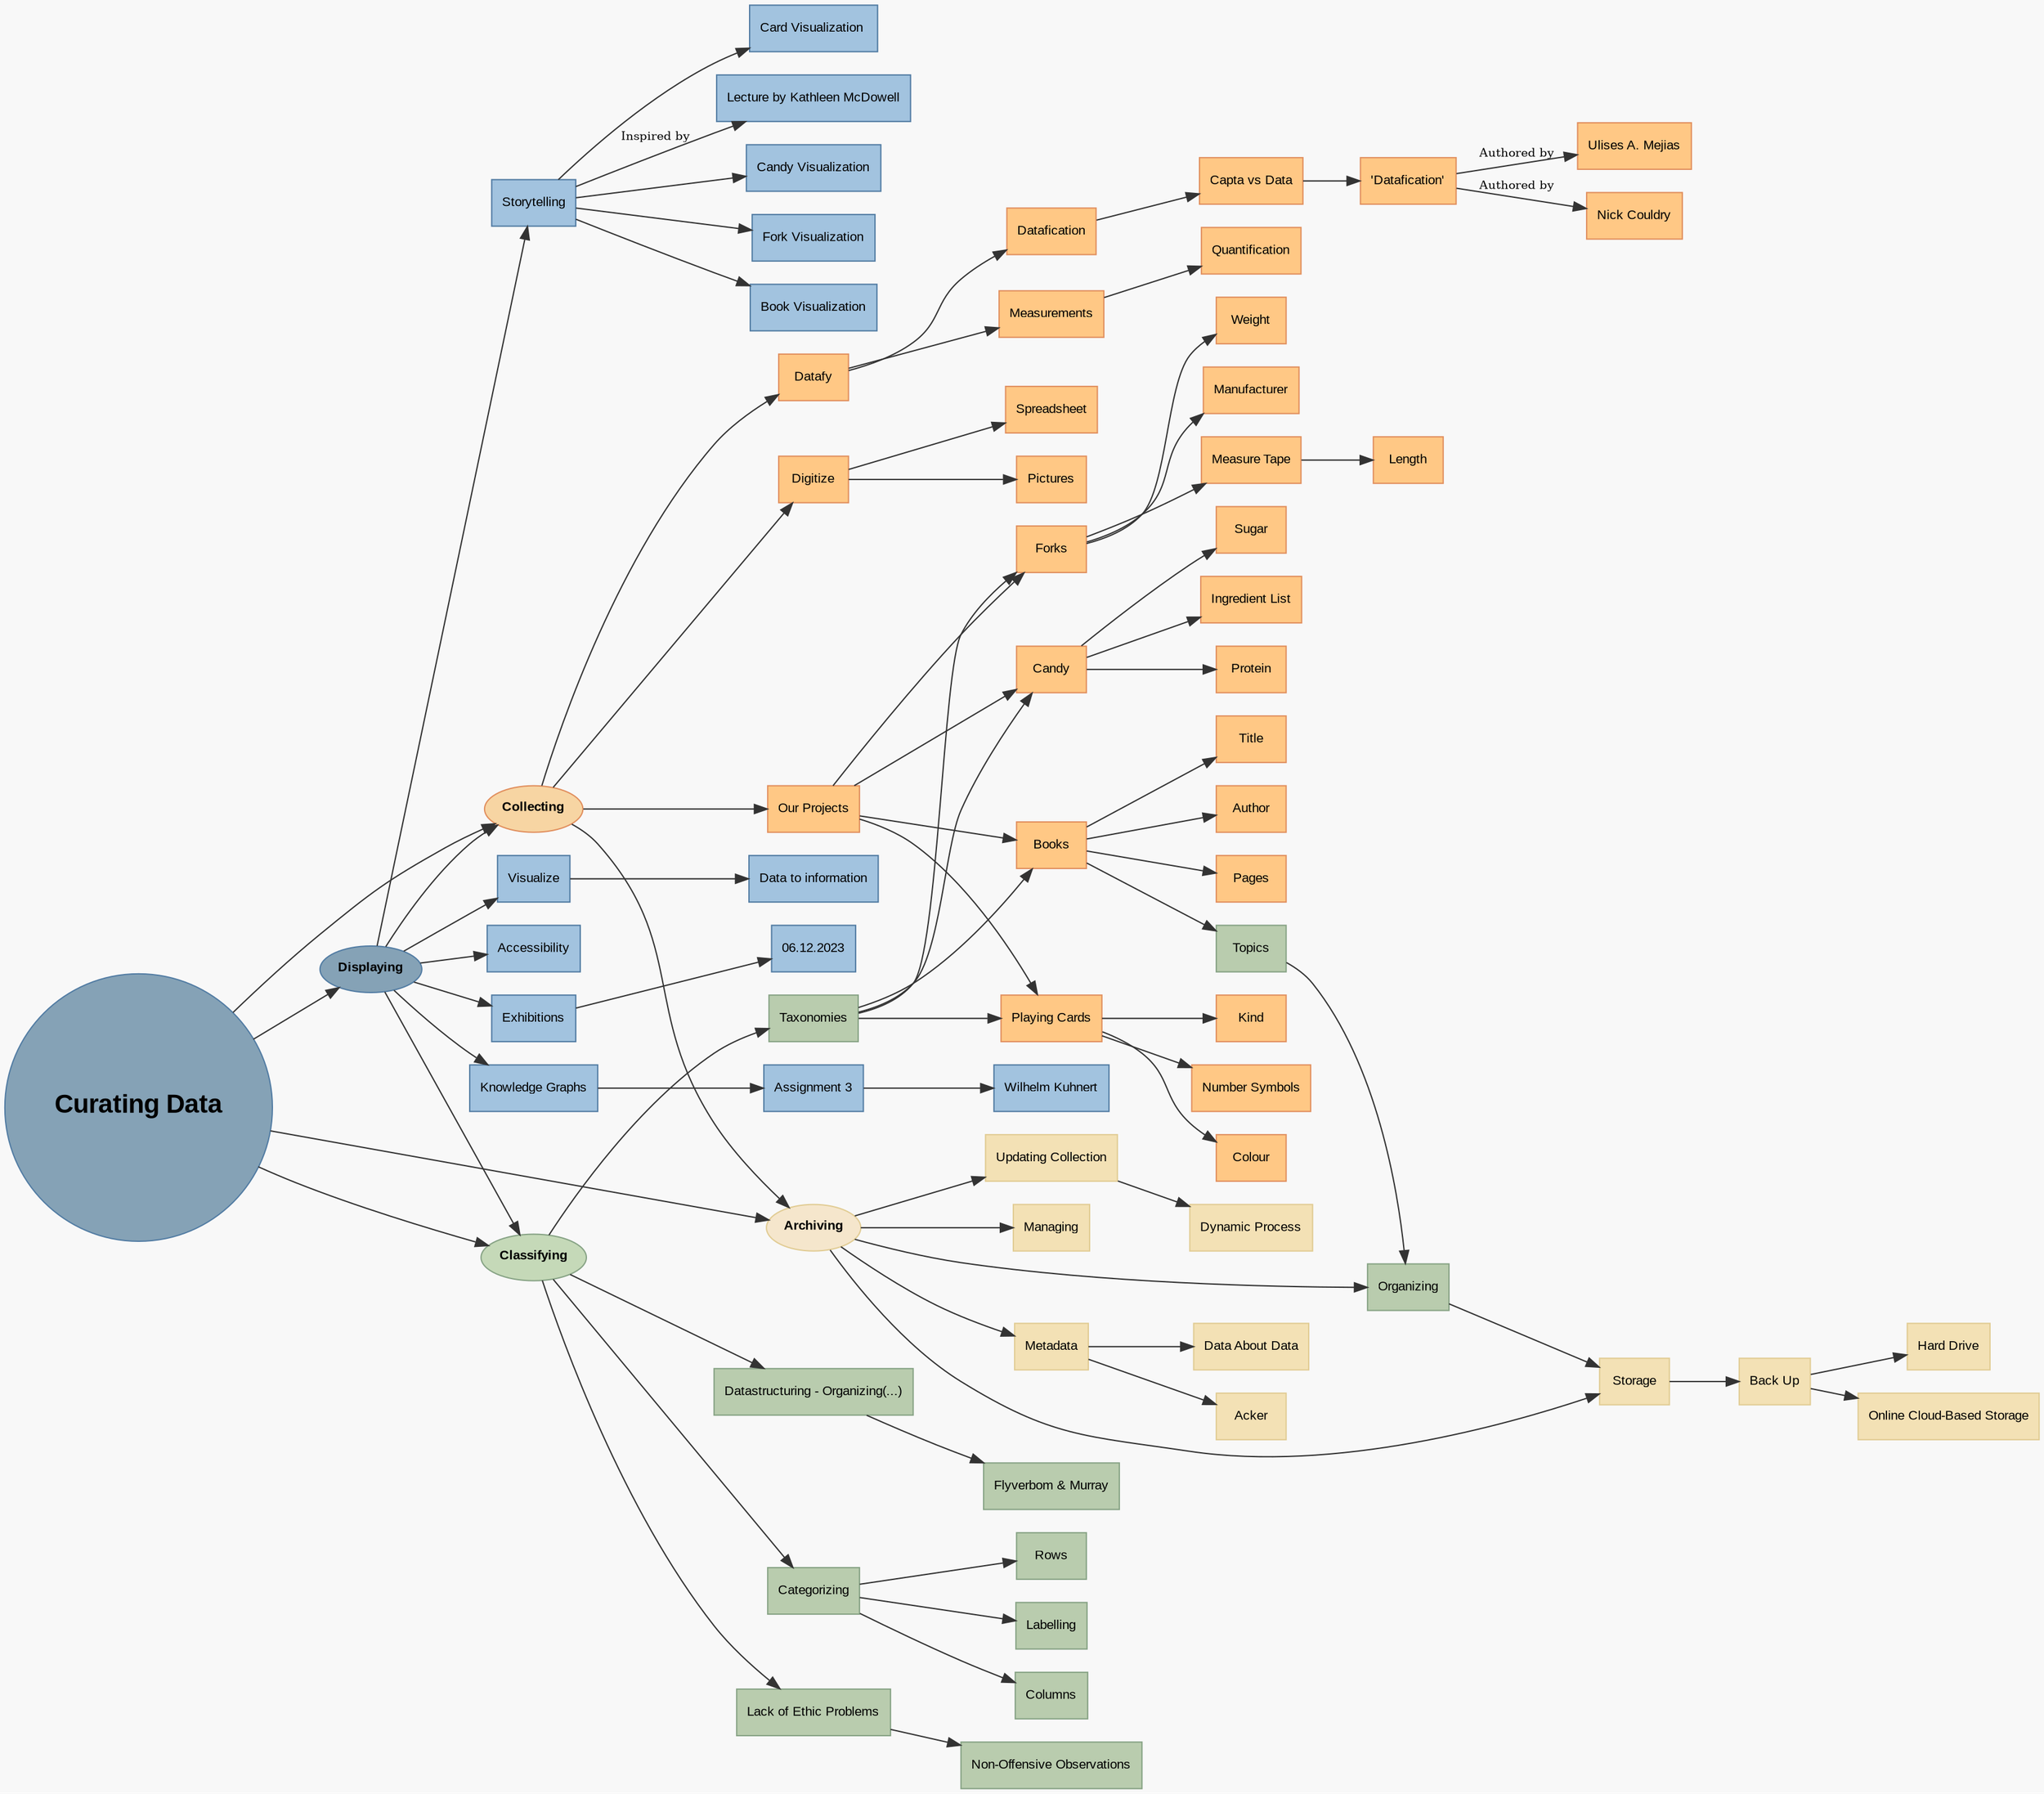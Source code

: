 digraph G {
  // Overall graph attributes
  graph [bgcolor="#F8F8F8", rankdir="LR"];
  node [shape=ellipse, style=filled, color="#85A2B6", fontname="Arial", fontsize=10];
  edge [color="#333333", fontsize=9];

  // Overall node for Curating Data
  CuratingData [label=<<b>Curating Data</b>>, shape=circle, color="#527CA3", style=filled, fillcolor="#85A2B6", fontname="Arial", fontsize=20];

  // Subgraph for Displaying
  subgraph Displaying {
    label = "Displaying";
    style = filled;
    color = "#E1EDF6";
    // Nodes related to displaying data
    Displaying [label=<<b>Displaying</b>>, shape=ellipse, color="#527CA3", style=filled, fillcolor="#85A2B6"];
    visualize [label="Visualize", color="#527CA3", shape=box, style=filled, fillcolor="#A2C3DF"];
    accessibility [label="Accessibility", color="#527CA3", shape=box, style=filled, fillcolor="#A2C3DF"];
    exhibitions [label="Exhibitions", color="#527CA3", shape=box, style=filled, fillcolor="#A2C3DF"];
    date06122023 [label="06.12.2023", color="#527CA3", shape=box, style=filled, fillcolor="#A2C3DF"];
    knowledgeGraphs [label="Knowledge Graphs", color="#527CA3", shape=box, style=filled, fillcolor="#A2C3DF"];
    assignment3 [label="Assignment 3", color="#527CA3", shape=box, style=filled, fillcolor="#A2C3DF"];
    wilhelmKuhnert [label="Wilhelm Kuhnert", color="#527CA3", shape=box, style=filled, fillcolor="#A2C3DF"];
    storyTelling [label="Storytelling", color="#527CA3", shape=box, style=filled, fillcolor="#A2C3DF"];
    candy_visualization [label="Candy Visualization", color="#527CA3", shape=box, style=filled, fillcolor="#A2C3DF"];
    fork_visualization [label="Fork Visualization", color="#527CA3", shape=box, style=filled, fillcolor="#A2C3DF"];
    book_visualization [label="Book Visualization", color="#527CA3", shape=box, style=filled, fillcolor="#A2C3DF"];
    card_visualization [label="Card Visualization ", color="#527CA3", shape=box, style=filled, fillcolor="#A2C3DF"];
    lectureByKathleenMcdowell [label="Lecture by Kathleen McDowell", color="#527CA3", shape=box, style=filled, fillcolor="#A2C3DF"];
    DataToInformation [label="Data to information", color="#527CA3", shape=box, style=filled, fillcolor="#A2C3DF"]
    }

  // Subgraph for Collecting
  subgraph Collecting {
  label = "Collecting";
  style = filled;
  color = "#F7D5A3";
  // Nodes related to collecting data
  Collecting [label = <<b>Collecting</b>>, color="#E18F5E", shape=ellipse, style=filled, fillcolor="#F7D5A3"];
  ourProjects [label="Our Projects", color="#E18F5E", shape=box, style=filled, fillcolor="#FFC885"];
  playingCards [label="Playing Cards", color="#E18F5E", shape=box, style=filled, fillcolor="#FFC885"];
  numberSymbols [label="Number Symbols", color="#E18F5E", shape=box, style=filled, fillcolor="#FFC885"];
  colour [label="Colour", color="#E18F5E", shape=box, style=filled, fillcolor="#FFC885"];
  kind [label="Kind", color="#E18F5E", shape=box, style=filled, fillcolor="#FFC885"];
  books [label="Books", color="#E18F5E", shape=box, style=filled, fillcolor="#FFC885"];
  pages [label="Pages", color="#E18F5E", shape=box, style=filled, fillcolor="#FFC885"];
  title [label="Title", color="#E18F5E", shape=box, style=filled, fillcolor="#FFC885"];
  author [label="Author", color="#E18F5E", shape=box, style=filled, fillcolor="#FFC885"];
  forks [label="Forks", color="#E18F5E", shape=box, style=filled, fillcolor="#FFC885"];
  _weight [label="Weight", color="#E18F5E", shape=box, style=filled, fillcolor="#FFC885"];  
  manufacturer [label="Manufacturer", color="#E18F5E", shape=box, style=filled, fillcolor="#FFC885"];
  measureTape [label="Measure Tape", color="#E18F5E", shape=box, style=filled, fillcolor="#FFC885"];
  length [label="Length", color="#E18F5E", shape=box, style=filled, fillcolor="#FFC885"];
  candy [label="Candy", color="#E18F5E", shape=box, style=filled, fillcolor="#FFC885"];
  protein [label="Protein", color="#E18F5E", shape=box, style=filled, fillcolor="#FFC885"];
  sugar [label="Sugar", color="#E18F5E", shape=box, style=filled, fillcolor="#FFC885"];
  ingredientList [label="Ingredient List", color="#E18F5E", shape=box, style=filled, fillcolor="#FFC885"];
  // Nodes related to data collection and digitization
  datafy [label="Datafy", color="#E18F5E", shape=box, style=filled, fillcolor="#FFC885"];
  measurements [label="Measurements", color="#E18F5E", shape=box, style=filled, fillcolor="#FFC885"];
  quantification [label="Quantification", color="#E18F5E", shape=box, style=filled, fillcolor="#FFC885"];
  datafication [label="Datafication", color="#E18F5E", shape=box, style=filled, fillcolor="#FFC885"];
  captaVsData [label="Capta vs Data", color="#E18F5E", shape=box, style=filled, fillcolor="#FFC885"];
  article_datafication [label = "'Datafication'", color="#E18F5E", shape=box, style=filled, fillcolor="#FFC885"];
  mejias [label = "Ulises A. Mejias", color="#E18F5E", shape=box, style=filled, fillcolor="#FFC885"];
  couldry [label = "Nick Couldry", color="#E18F5E", shape=box, style=filled, fillcolor="#FFC885"]
  digitize [label= "Digitize", color="#E18F5E", shape=box, style=filled, fillcolor="#FFC885"];
  pictures [label= "Pictures", color="#E18F5E", shape=box, style=filled, fillcolor="#FFC885"];
  spreadsheet [label="Spreadsheet", color="#E18F5E", shape=box, style=filled, fillcolor="#FFC885"];
  }

  // Subgraph for Classifying
  subgraph Classifying {
  label = "Classifying";
  style = filled;
  color = "#C5D9B8";
  Classifying [label=<<b>Classifying</b>>, color="#87A385", shape=ellipse, style=filled, fillcolor="#C5D9B8"];
  taxonomies [label="Taxonomies", color="#87A385", shape=box, style=filled, fillcolor="#B9CCAE"];
  topics [label="Topics", color="#87A385", shape=box, style=filled, fillcolor="#B9CCAE"];
  organizing [label="Organizing", color="#87A385", shape=box, style=filled, fillcolor="#B9CCAE"];
  categorizing [label="Categorizing", color="#87A385", shape=box, style=filled, fillcolor="#B9CCAE"];
  labelling [label="Labelling", color="#87A385", shape=box, style=filled, fillcolor="#B9CCAE"];
  columns [label="Columns", color="#87A385", shape=box, style=filled, fillcolor="#B9CCAE"];
  rows [label="Rows", color="#87A385", shape=box, style=filled, fillcolor="#B9CCAE"];
  lackOfEthicProblems [label="Lack of Ethic Problems", color="#87A385", shape=box, style=filled, fillcolor="#B9CCAE"];
  nonOffensiveObservations [label="Non-Offensive Observations", color="#87A385", shape=box, style=filled, fillcolor="#B9CCAE"];
  data_structure [label="Datastructuring - Organizing(...)", color="#87A385", shape=box, style=filled, fillcolor="#B9CCAE"]
  flyverbom_murray [label="Flyverbom & Murray", color="#87A385", shape=box, style=filled, fillcolor="#B9CCAE"]
  }
  
  // Subgraph for Archiving
  subgraph Archiving {
  // Nodes related to archiving data
  label = "Archiving";
  style = filled;
  color = "#F5E6CC";
  Archiving [label=<<b>Archiving</b>>, color="#E1CC94", shape=ellipse, style=filled, fillcolor="#F5E6CC"];
  storage [label="Storage", color="#E1CC94", shape=box, style=filled, fillcolor="#F3E1B5"];
  backUp [label="Back Up", color="#E1CC94", shape=box, style=filled, fillcolor="#F3E1B5"];
  hardDrive [label="Hard Drive", color="#E1CC94", shape=box, style=filled, fillcolor="#F3E1B5"];
  onlineCloudBasedStorage [label="Online Cloud-Based Storage", color="#E1CC94", shape=box, style=filled, fillcolor="#F3E1B5"];
  updatingCollection [label="Updating Collection", color="#E1CC94", shape=box, style=filled, fillcolor="#F3E1B5"];
  dynamicProcess [label="Dynamic Process", color="#E1CC94", shape=box, style=filled, fillcolor="#F3E1B5"];
  managing [label="Managing", color="#E1CC94", shape=box, style=filled, fillcolor="#F3E1B5"];
  metadata [label="Metadata", color="#E1CC94", shape=box, style=filled, fillcolor="#F3E1B5"];
  dataAboutData [label="Data About Data", color="#E1CC94", shape=box, style=filled, fillcolor="#F3E1B5"];
  acker [label="Acker", color="#E1CC94", shape=box, style=filled, fillcolor="#F3E1B5"];

  }
  // Connections under the category 'Displaying'
  Displaying -> accessibility;
  Displaying -> visualize;
  visualize -> DataToInformation;
  Displaying -> exhibitions;
  exhibitions -> date06122023;
  Displaying -> knowledgeGraphs;
  knowledgeGraphs -> assignment3;
  assignment3 -> wilhelmKuhnert;
  Displaying -> storyTelling;
  storyTelling -> candy_visualization;
  storyTelling -> fork_visualization;
  storyTelling -> book_visualization;
  storyTelling -> card_visualization;
  storyTelling -> lectureByKathleenMcdowell [label = "Inspired by"];

  // Connections under the category 'Collecting'
  Collecting -> ourProjects;
  ourProjects -> playingCards;
  ourProjects -> books;
  ourProjects -> forks;
  ourProjects -> candy;
  playingCards -> numberSymbols;
  playingCards -> colour;
  playingCards -> kind;
  books -> pages;
  books -> title;
  books -> author;
  forks -> _weight;
  forks -> manufacturer;
  forks -> measureTape;
  measureTape -> length;
  candy -> protein;
  candy -> sugar;
  candy -> ingredientList;
  Collecting -> datafy;
  datafy -> measurements;
  measurements -> quantification;
  datafy -> datafication;
  datafication -> captaVsData;
  captaVsData -> article_datafication
  article_datafication -> mejias [label = "Authored by"]
  article_datafication -> couldry [label = "Authored by"]
  Collecting -> digitize;
  digitize -> pictures;
  digitize -> spreadsheet;

  // Connections under the category 'Classifying'
  Classifying -> taxonomies;
  taxonomies -> books;
  taxonomies -> candy;
  taxonomies -> forks;
  taxonomies -> playingCards;
  books -> topics;
  topics -> organizing;
  Classifying -> categorizing;
  categorizing -> labelling;
  categorizing -> columns;
  categorizing -> rows;
  Classifying -> lackOfEthicProblems
  lackOfEthicProblems -> nonOffensiveObservations;
  Classifying -> data_structure;
  data_structure -> flyverbom_murray;

  // Connections under the category 'Archiving'
  Archiving -> storage;
  storage -> backUp;
  backUp -> hardDrive;
  backUp -> onlineCloudBasedStorage;
  Archiving -> updatingCollection;
  updatingCollection -> dynamicProcess;
  Archiving -> managing;
  Archiving -> metadata;
  metadata -> dataAboutData;
  metadata -> acker;
  Archiving -> organizing
  organizing -> storage

  // Connections between the subgraphs
  Displaying -> Collecting [lhead=cluster_collecting, ltail=cluster_displaying];
  Displaying -> Classifying [lhead=cluster_classifying, ltail=cluster_displaying];
  Collecting -> Archiving [lhead=cluster_archiving, ltail=cluster_collecting];  

  // Connection from Curating Data to subgraphs
  CuratingData -> Displaying;
  CuratingData -> Collecting;
  CuratingData -> Classifying;
  CuratingData -> Archiving;

}


